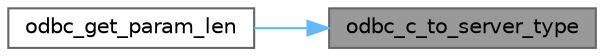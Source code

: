 digraph "odbc_c_to_server_type"
{
 // LATEX_PDF_SIZE
  bgcolor="transparent";
  edge [fontname=Helvetica,fontsize=10,labelfontname=Helvetica,labelfontsize=10];
  node [fontname=Helvetica,fontsize=10,shape=box,height=0.2,width=0.4];
  rankdir="RL";
  Node1 [id="Node000001",label="odbc_c_to_server_type",height=0.2,width=0.4,color="gray40", fillcolor="grey60", style="filled", fontcolor="black",tooltip="Pass this an SQL_C_* type and get a SYB* type which most closely corresponds to the SQL_C_* type."];
  Node1 -> Node2 [id="edge1_Node000001_Node000002",dir="back",color="steelblue1",style="solid",tooltip=" "];
  Node2 [id="Node000002",label="odbc_get_param_len",height=0.2,width=0.4,color="grey40", fillcolor="white", style="filled",URL="$a00572.html#ga35028e8de1d50dc51ccef1d645c55e2a",tooltip="Return length of parameter from parameter information."];
}
